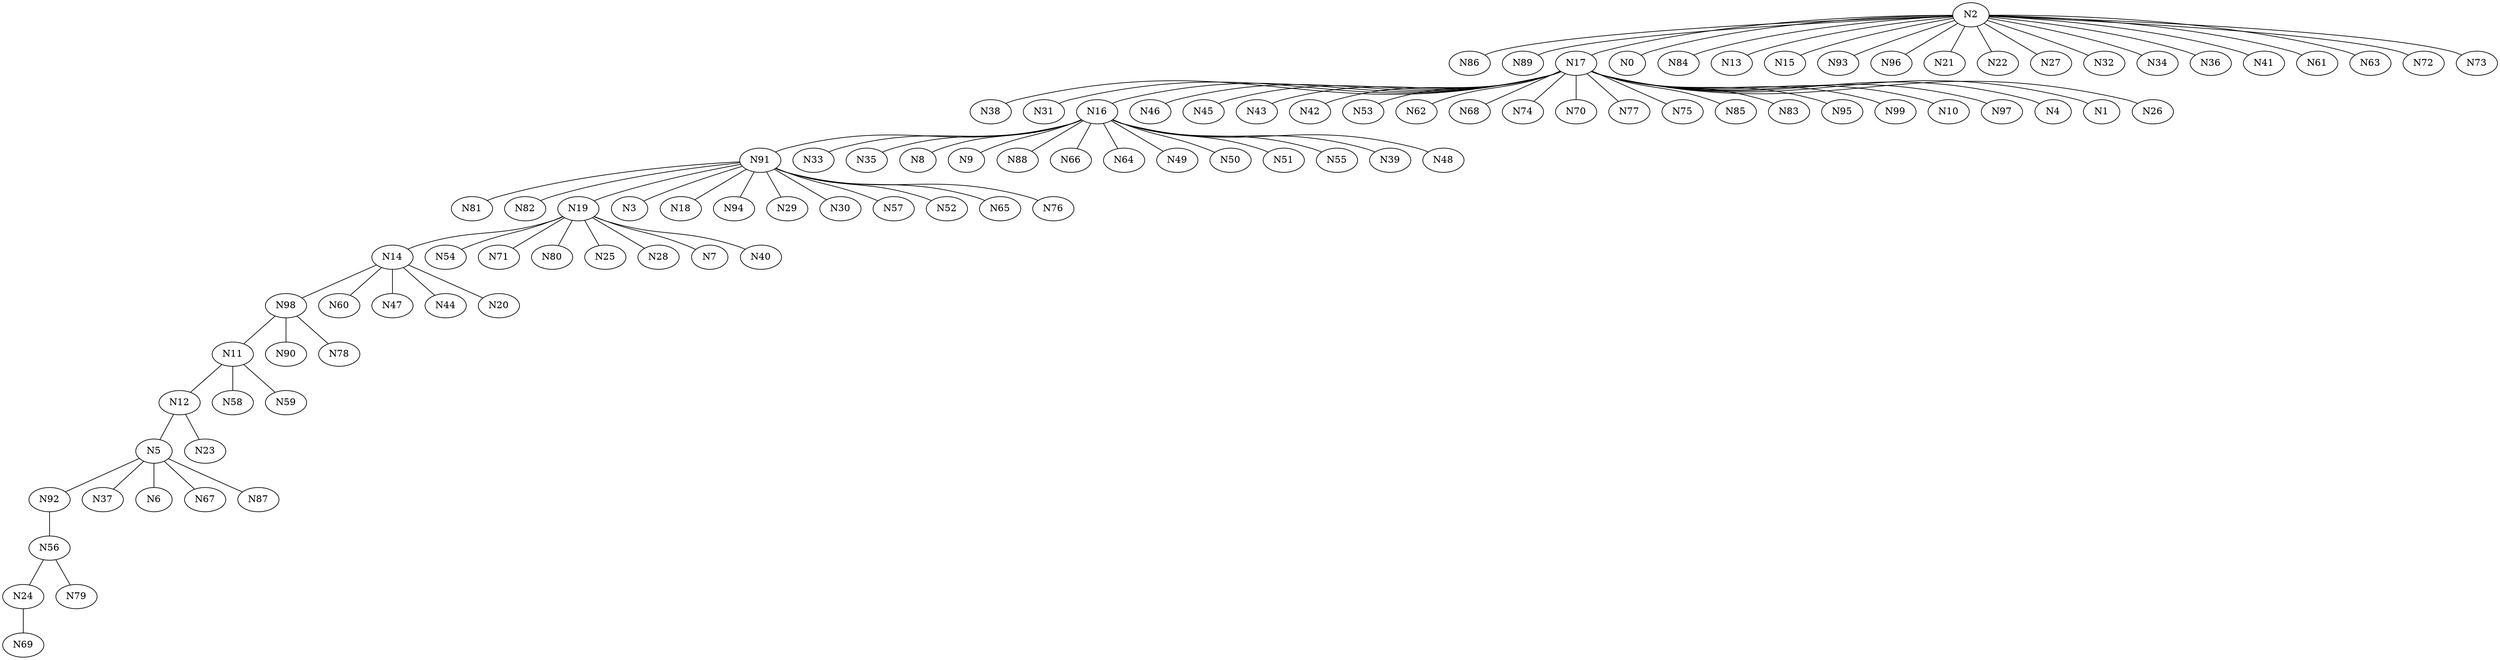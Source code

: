 Graph G {
	N2--N86[weight=1];
	N2--N89[weight=1];
	N14--N98[weight=1];
	N17--N38[weight=1];
	N2--N0[weight=1];
	N91--N81[weight=1];
	N2--N84[weight=1];
	N91--N82[weight=1];
	N17--N31[weight=1];
	N19--N54[weight=1];
	N16--N33[weight=1];
	N91--N3[weight=1];
	N16--N35[weight=1];
	N91--N18[weight=1];
	N2--N13[weight=1];
	N2--N15[weight=1];
	N5--N92[weight=1];
	N17--N46[weight=1];
	N2--N93[weight=1];
	N17--N45[weight=1];
	N17--N43[weight=1];
	N2--N96[weight=1];
	N17--N42[weight=1];
	N91--N94[weight=1];
	N12--N5[weight=1];
	N2--N17[weight=1];
	N91--N19[weight=1];
	N24--N69[weight=1];
	N2--N21[weight=1];
	N2--N22[weight=1];
	N91--N29[weight=1];
	N2--N27[weight=1];
	N17--N53[weight=1];
	N16--N91[weight=1];
	N19--N71[weight=1];
	N2--N32[weight=1];
	N17--N62[weight=1];
	N2--N34[weight=1];
	N2--N36[weight=1];
	N91--N30[weight=1];
	N17--N68[weight=1];
	N16--N8[weight=1];
	N5--N37[weight=1];
	N16--N9[weight=1];
	N14--N60[weight=1];
	N12--N23[weight=1];
	N19--N80[weight=1];
	N5--N6[weight=1];
	N16--N88[weight=1];
	N11--N58[weight=1];
	N11--N59[weight=1];
	N98--N11[weight=1];
	N17--N74[weight=1];
	N17--N70[weight=1];
	N98--N90[weight=1];
	N92--N56[weight=1];
	N17--N77[weight=1];
	N5--N67[weight=1];
	N2--N41[weight=1];
	N17--N75[weight=1];
	N14--N47[weight=1];
	N19--N14[weight=1];
	N56--N24[weight=1];
	N17--N85[weight=1];
	N17--N83[weight=1];
	N14--N44[weight=1];
	N91--N57[weight=1];
	N91--N52[weight=1];
	N16--N66[weight=1];
	N19--N25[weight=1];
	N16--N64[weight=1];
	N98--N78[weight=1];
	N19--N28[weight=1];
	N5--N87[weight=1];
	N17--N95[weight=1];
	N16--N49[weight=1];
	N19--N7[weight=1];
	N17--N16[weight=1];
	N91--N65[weight=1];
	N2--N61[weight=1];
	N17--N99[weight=1];
	N17--N10[weight=1];
	N2--N63[weight=1];
	N17--N97[weight=1];
	N16--N50[weight=1];
	N16--N51[weight=1];
	N16--N55[weight=1];
	N16--N39[weight=1];
	N14--N20[weight=1];
	N17--N4[weight=1];
	N17--N1[weight=1];
	N17--N26[weight=1];
	N91--N76[weight=1];
	N2--N72[weight=1];
	N2--N73[weight=1];
	N19--N40[weight=1];
	N56--N79[weight=1];
	N11--N12[weight=1];
	N16--N48[weight=1];
}